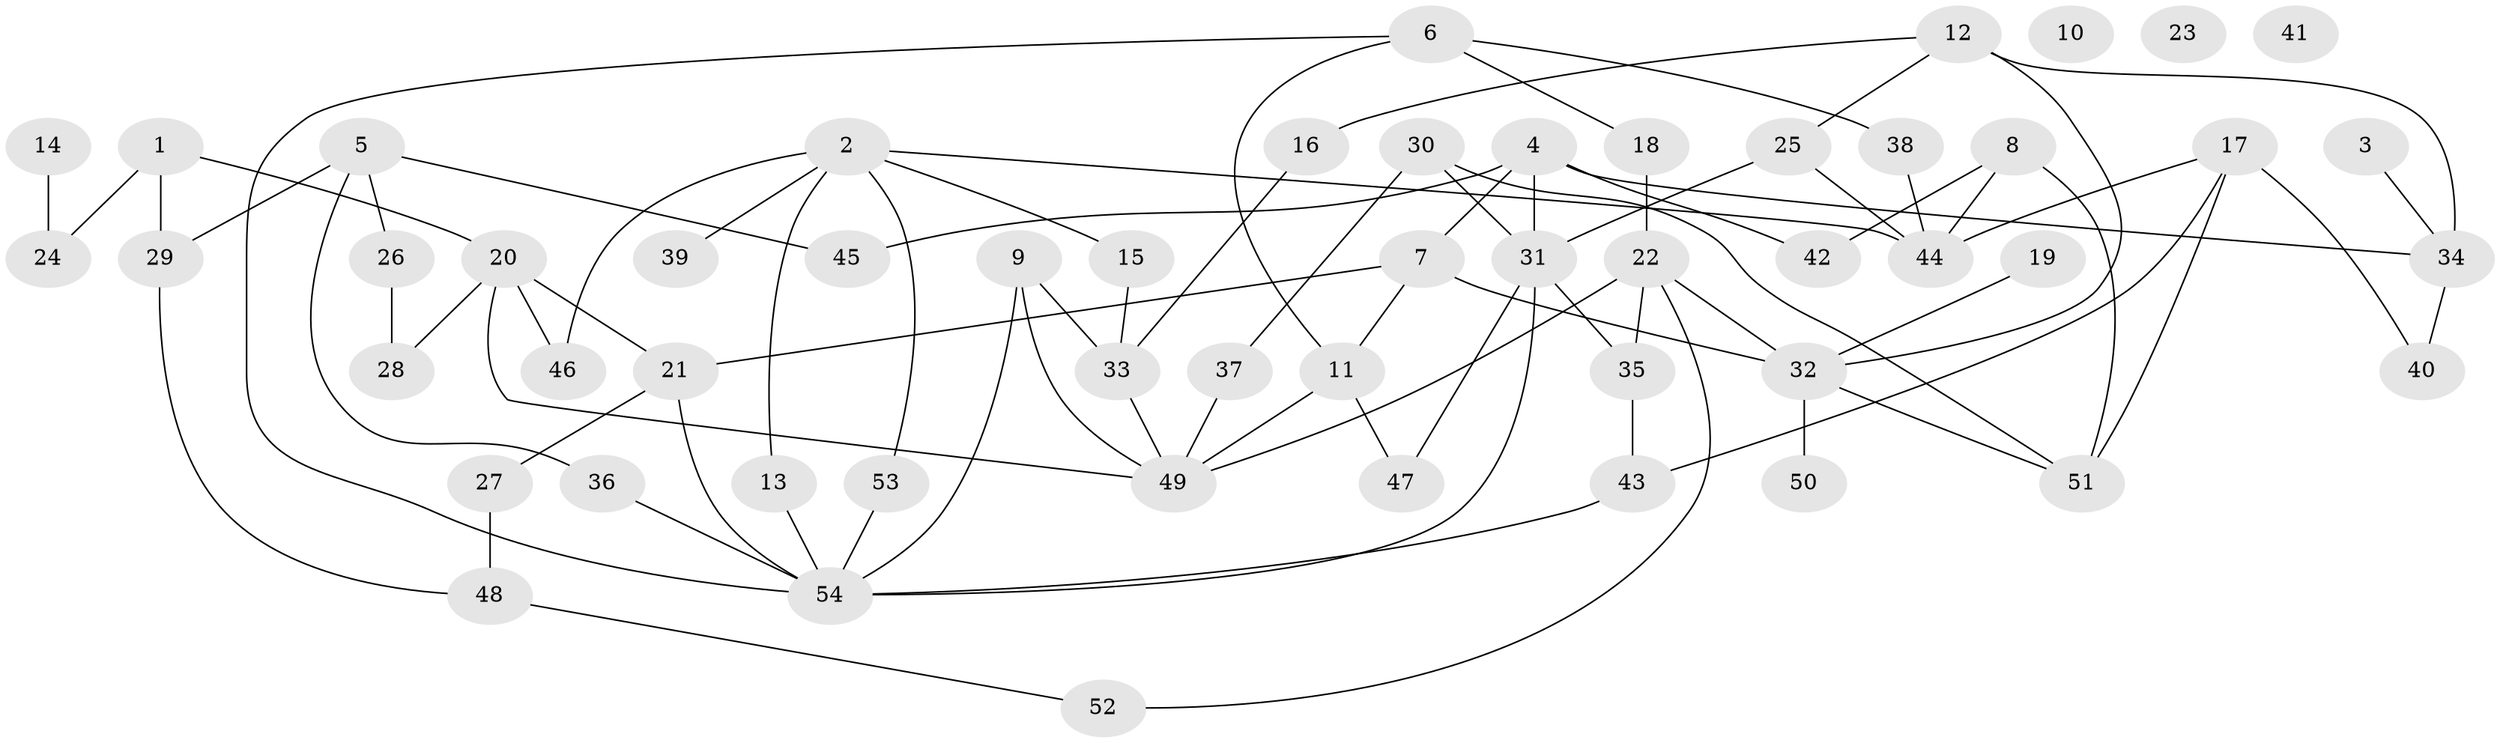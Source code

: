 // Generated by graph-tools (version 1.1) at 2025/25/03/09/25 03:25:13]
// undirected, 54 vertices, 80 edges
graph export_dot {
graph [start="1"]
  node [color=gray90,style=filled];
  1;
  2;
  3;
  4;
  5;
  6;
  7;
  8;
  9;
  10;
  11;
  12;
  13;
  14;
  15;
  16;
  17;
  18;
  19;
  20;
  21;
  22;
  23;
  24;
  25;
  26;
  27;
  28;
  29;
  30;
  31;
  32;
  33;
  34;
  35;
  36;
  37;
  38;
  39;
  40;
  41;
  42;
  43;
  44;
  45;
  46;
  47;
  48;
  49;
  50;
  51;
  52;
  53;
  54;
  1 -- 20;
  1 -- 24;
  1 -- 29;
  2 -- 13;
  2 -- 15;
  2 -- 39;
  2 -- 44;
  2 -- 46;
  2 -- 53;
  3 -- 34;
  4 -- 7;
  4 -- 31;
  4 -- 34;
  4 -- 42;
  4 -- 45;
  5 -- 26;
  5 -- 29;
  5 -- 36;
  5 -- 45;
  6 -- 11;
  6 -- 18;
  6 -- 38;
  6 -- 54;
  7 -- 11;
  7 -- 21;
  7 -- 32;
  8 -- 42;
  8 -- 44;
  8 -- 51;
  9 -- 33;
  9 -- 49;
  9 -- 54;
  11 -- 47;
  11 -- 49;
  12 -- 16;
  12 -- 25;
  12 -- 32;
  12 -- 34;
  13 -- 54;
  14 -- 24;
  15 -- 33;
  16 -- 33;
  17 -- 40;
  17 -- 43;
  17 -- 44;
  17 -- 51;
  18 -- 22;
  19 -- 32;
  20 -- 21;
  20 -- 28;
  20 -- 46;
  20 -- 49;
  21 -- 27;
  21 -- 54;
  22 -- 32;
  22 -- 35;
  22 -- 49;
  22 -- 52;
  25 -- 31;
  25 -- 44;
  26 -- 28;
  27 -- 48;
  29 -- 48;
  30 -- 31;
  30 -- 37;
  30 -- 51;
  31 -- 35;
  31 -- 47;
  31 -- 54;
  32 -- 50;
  32 -- 51;
  33 -- 49;
  34 -- 40;
  35 -- 43;
  36 -- 54;
  37 -- 49;
  38 -- 44;
  43 -- 54;
  48 -- 52;
  53 -- 54;
}
